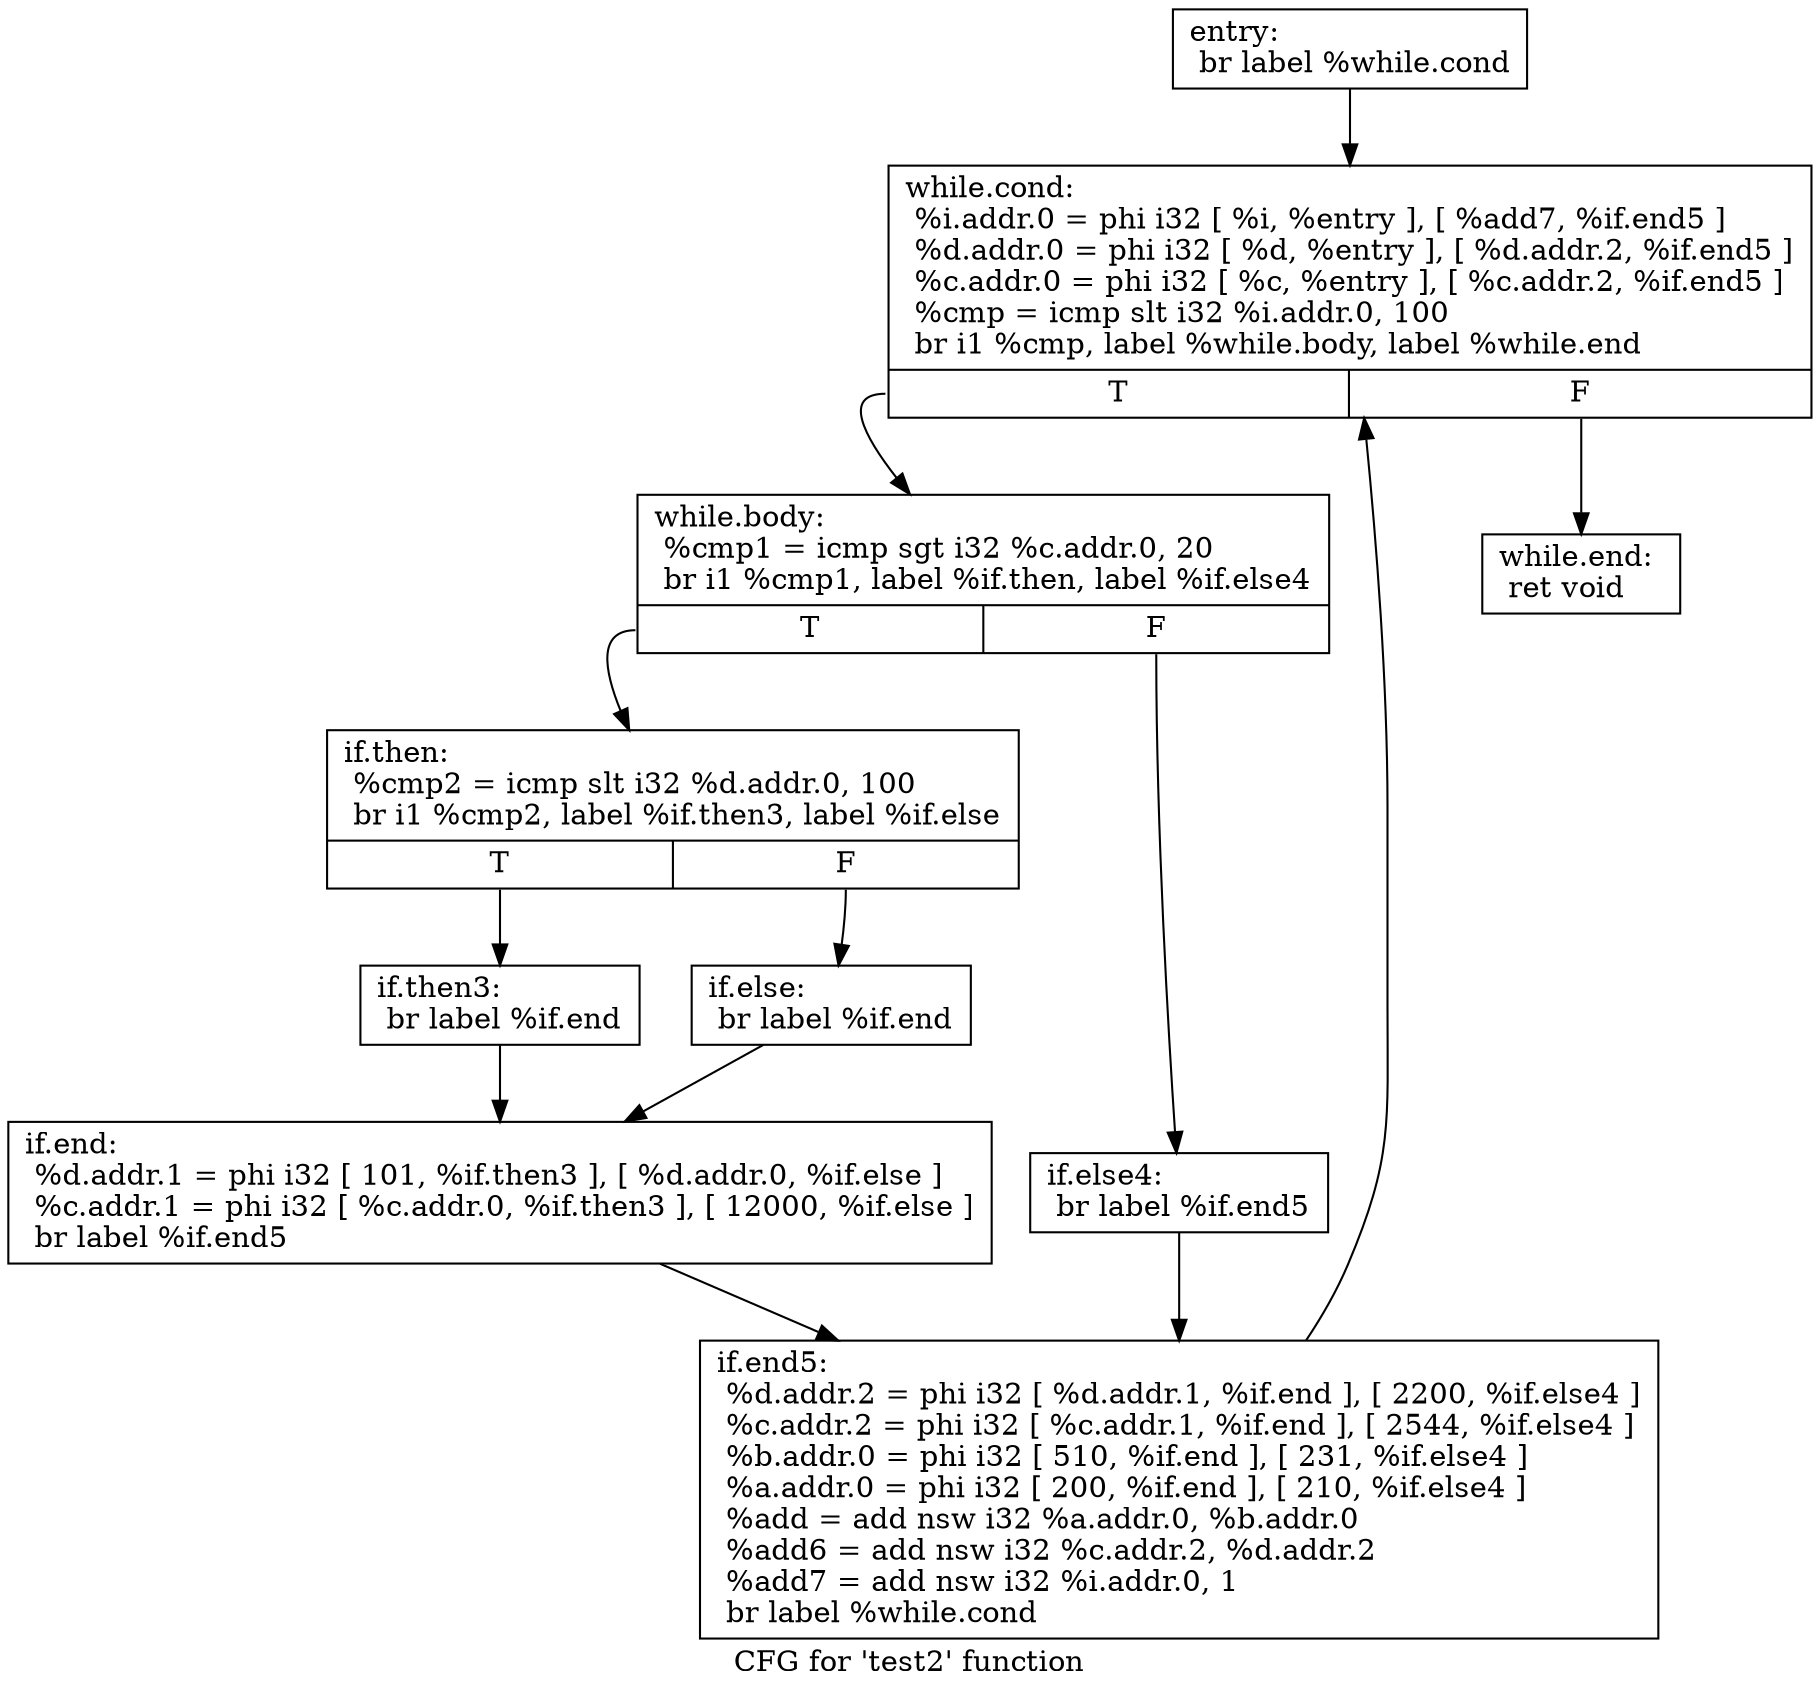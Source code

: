 digraph "CFG for 'test2' function" {
	label="CFG for 'test2' function";

	Node0x5563f62ca480 [shape=record,label="{entry:\l  br label %while.cond\l}"];
	Node0x5563f62ca480 -> Node0x5563f63050a0;
	Node0x5563f63050a0 [shape=record,label="{while.cond:                                       \l  %i.addr.0 = phi i32 [ %i, %entry ], [ %add7, %if.end5 ]\l  %d.addr.0 = phi i32 [ %d, %entry ], [ %d.addr.2, %if.end5 ]\l  %c.addr.0 = phi i32 [ %c, %entry ], [ %c.addr.2, %if.end5 ]\l  %cmp = icmp slt i32 %i.addr.0, 100\l  br i1 %cmp, label %while.body, label %while.end\l|{<s0>T|<s1>F}}"];
	Node0x5563f63050a0:s0 -> Node0x5563f6305d60;
	Node0x5563f63050a0:s1 -> Node0x5563f6305fe0;
	Node0x5563f6305d60 [shape=record,label="{while.body:                                       \l  %cmp1 = icmp sgt i32 %c.addr.0, 20\l  br i1 %cmp1, label %if.then, label %if.else4\l|{<s0>T|<s1>F}}"];
	Node0x5563f6305d60:s0 -> Node0x5563f6306180;
	Node0x5563f6305d60:s1 -> Node0x5563f63061f0;
	Node0x5563f6306180 [shape=record,label="{if.then:                                          \l  %cmp2 = icmp slt i32 %d.addr.0, 100\l  br i1 %cmp2, label %if.then3, label %if.else\l|{<s0>T|<s1>F}}"];
	Node0x5563f6306180:s0 -> Node0x5563f6306360;
	Node0x5563f6306180:s1 -> Node0x5563f63063e0;
	Node0x5563f6306360 [shape=record,label="{if.then3:                                         \l  br label %if.end\l}"];
	Node0x5563f6306360 -> Node0x5563f63064b0;
	Node0x5563f63063e0 [shape=record,label="{if.else:                                          \l  br label %if.end\l}"];
	Node0x5563f63063e0 -> Node0x5563f63064b0;
	Node0x5563f63064b0 [shape=record,label="{if.end:                                           \l  %d.addr.1 = phi i32 [ 101, %if.then3 ], [ %d.addr.0, %if.else ]\l  %c.addr.1 = phi i32 [ %c.addr.0, %if.then3 ], [ 12000, %if.else ]\l  br label %if.end5\l}"];
	Node0x5563f63064b0 -> Node0x5563f63051d0;
	Node0x5563f63061f0 [shape=record,label="{if.else4:                                         \l  br label %if.end5\l}"];
	Node0x5563f63061f0 -> Node0x5563f63051d0;
	Node0x5563f63051d0 [shape=record,label="{if.end5:                                          \l  %d.addr.2 = phi i32 [ %d.addr.1, %if.end ], [ 2200, %if.else4 ]\l  %c.addr.2 = phi i32 [ %c.addr.1, %if.end ], [ 2544, %if.else4 ]\l  %b.addr.0 = phi i32 [ 510, %if.end ], [ 231, %if.else4 ]\l  %a.addr.0 = phi i32 [ 200, %if.end ], [ 210, %if.else4 ]\l  %add = add nsw i32 %a.addr.0, %b.addr.0\l  %add6 = add nsw i32 %c.addr.2, %d.addr.2\l  %add7 = add nsw i32 %i.addr.0, 1\l  br label %while.cond\l}"];
	Node0x5563f63051d0 -> Node0x5563f63050a0;
	Node0x5563f6305fe0 [shape=record,label="{while.end:                                        \l  ret void\l}"];
}
